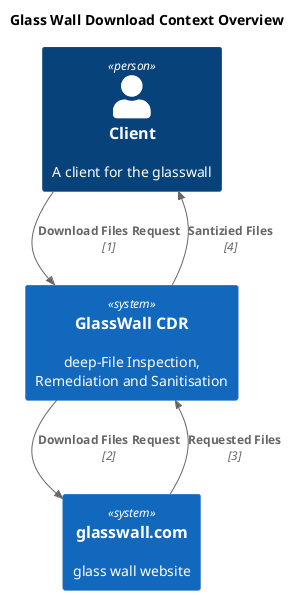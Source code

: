 @startuml
!include <c4/C4_Context.puml>  

title Glass Wall Download Context Overview

Person(client, Client, "A client for the glasswall")

System(glasswall, "GlassWall CDR", "deep-File Inspection, Remediation and Sanitisation")
System(website, "glasswall.com", "glass wall website")

Rel_Down(client, glasswall, "Download Files Request", 1)

Rel(glasswall, website, "Download Files Request", 2)
Rel_Back(glasswall, website, "Requested Files", 3)

Rel_Back(client, glasswall, "Santizied Files", 4)

@enduml
